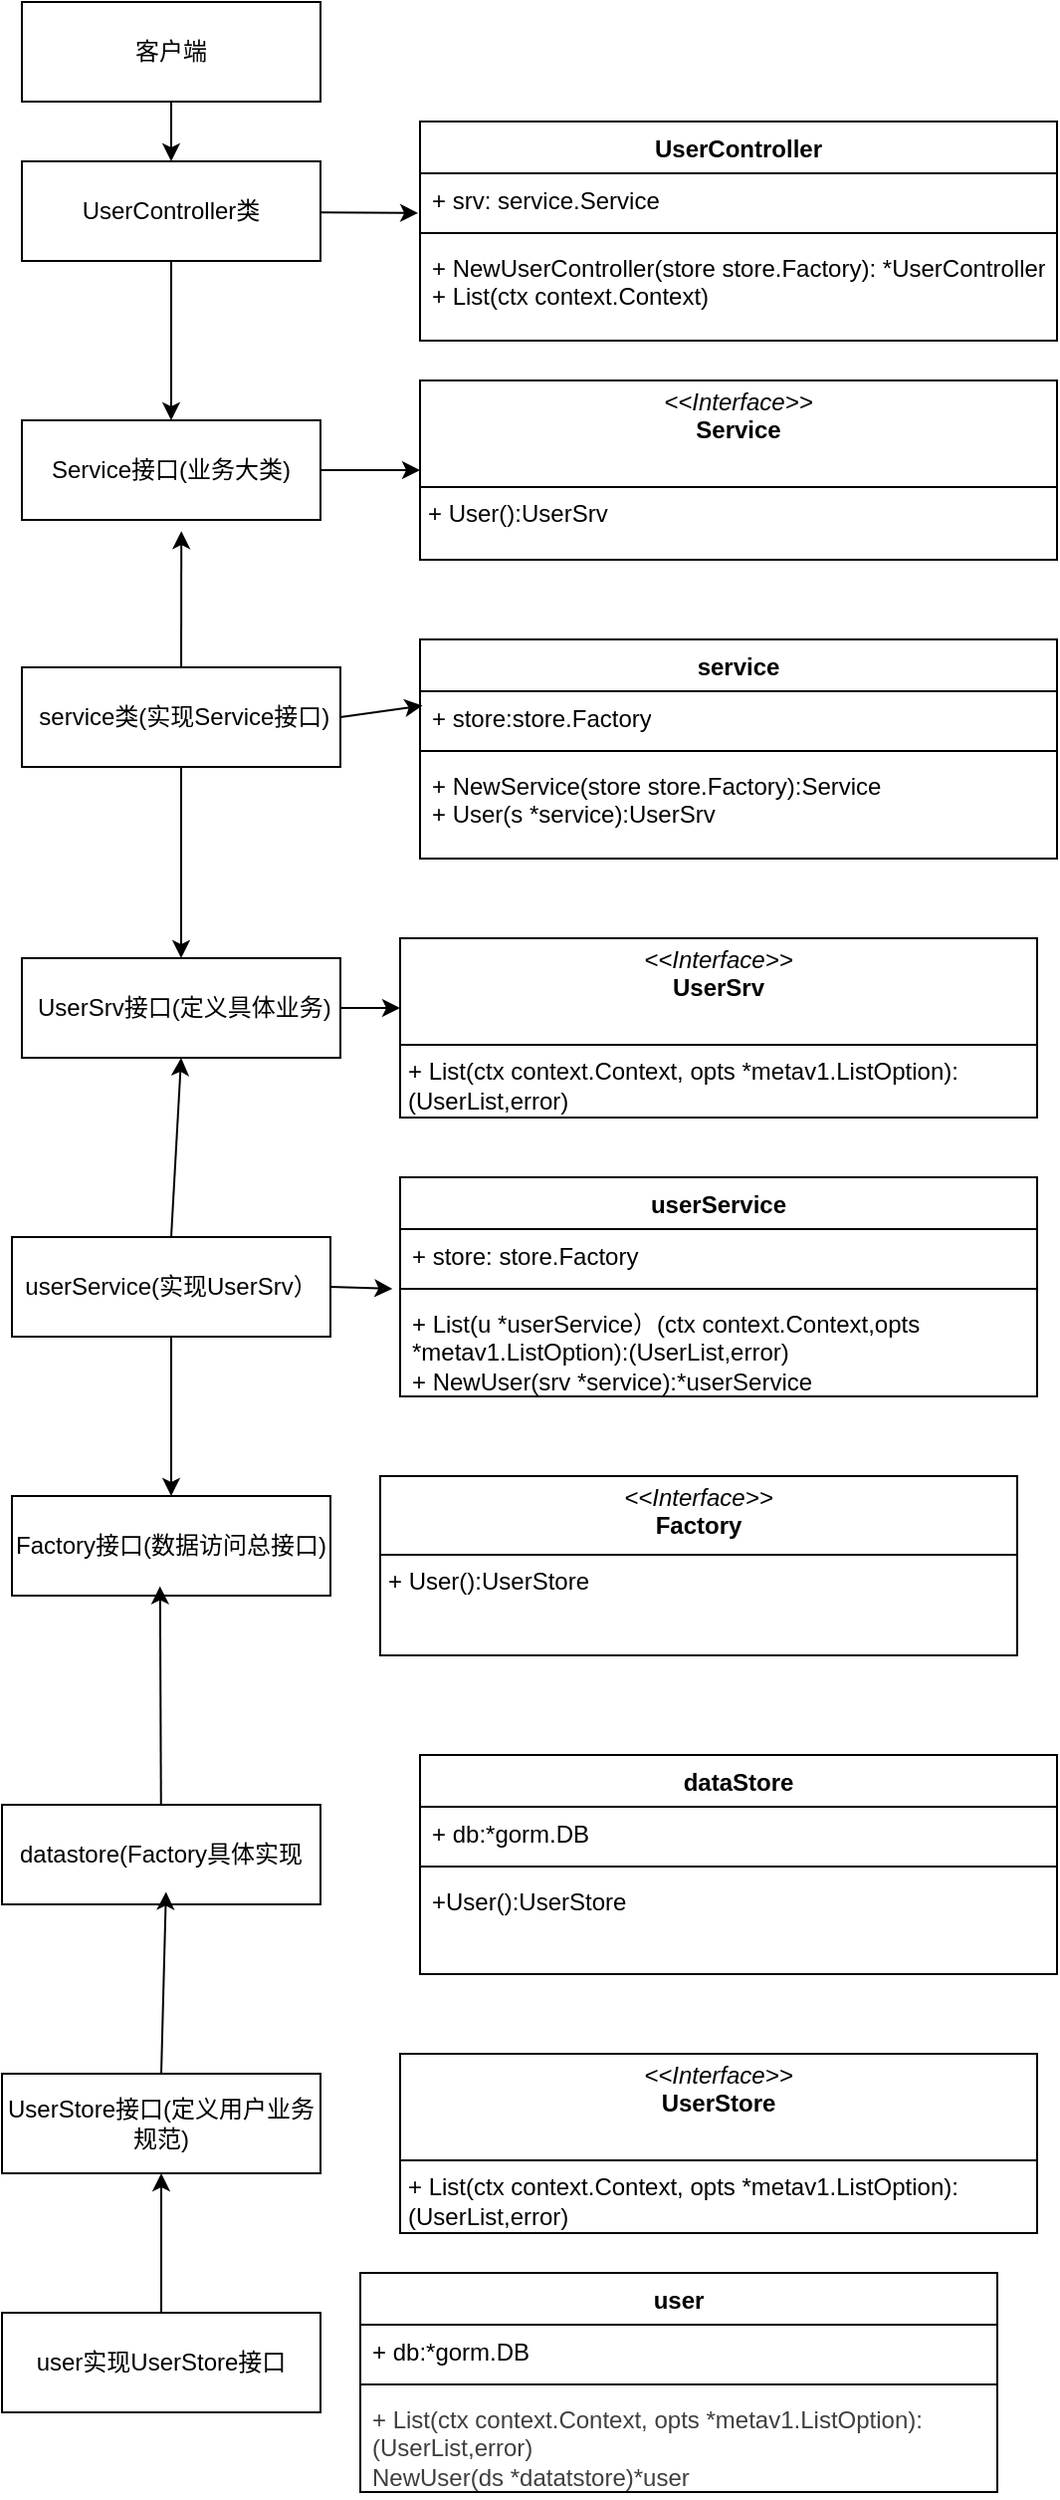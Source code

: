 <mxfile>
    <diagram id="mx85yH-HHNL1EZkZtxiU" name="第 1 页">
        <mxGraphModel dx="481" dy="1513" grid="1" gridSize="10" guides="1" tooltips="1" connect="1" arrows="1" fold="1" page="1" pageScale="1" pageWidth="827" pageHeight="1169" math="0" shadow="0" adaptiveColors="simple">
            <root>
                <mxCell id="0"/>
                <mxCell id="1" parent="0"/>
                <mxCell id="108" style="edgeStyle=none;html=1;exitX=0.5;exitY=1;exitDx=0;exitDy=0;entryX=0.5;entryY=0;entryDx=0;entryDy=0;" edge="1" parent="1" source="100" target="101">
                    <mxGeometry relative="1" as="geometry"/>
                </mxCell>
                <mxCell id="100" value="客户端" style="rounded=0;whiteSpace=wrap;html=1;" vertex="1" parent="1">
                    <mxGeometry x="450" y="-320" width="150" height="50" as="geometry"/>
                </mxCell>
                <mxCell id="112" style="edgeStyle=none;html=1;entryX=0.5;entryY=0;entryDx=0;entryDy=0;" edge="1" parent="1" source="101" target="109">
                    <mxGeometry relative="1" as="geometry"/>
                </mxCell>
                <mxCell id="101" value="UserController类" style="rounded=0;whiteSpace=wrap;html=1;" vertex="1" parent="1">
                    <mxGeometry x="450" y="-240" width="150" height="50" as="geometry"/>
                </mxCell>
                <mxCell id="103" value="UserController" style="swimlane;fontStyle=1;align=center;verticalAlign=top;childLayout=stackLayout;horizontal=1;startSize=26;horizontalStack=0;resizeParent=1;resizeParentMax=0;resizeLast=0;collapsible=1;marginBottom=0;whiteSpace=wrap;html=1;" vertex="1" parent="1">
                    <mxGeometry x="650" y="-260" width="320" height="110" as="geometry"/>
                </mxCell>
                <mxCell id="104" value="+ srv: service.Service" style="text;strokeColor=none;fillColor=none;align=left;verticalAlign=top;spacingLeft=4;spacingRight=4;overflow=hidden;rotatable=0;points=[[0,0.5],[1,0.5]];portConstraint=eastwest;whiteSpace=wrap;html=1;" vertex="1" parent="103">
                    <mxGeometry y="26" width="320" height="26" as="geometry"/>
                </mxCell>
                <mxCell id="105" value="" style="line;strokeWidth=1;fillColor=none;align=left;verticalAlign=middle;spacingTop=-1;spacingLeft=3;spacingRight=3;rotatable=0;labelPosition=right;points=[];portConstraint=eastwest;strokeColor=inherit;" vertex="1" parent="103">
                    <mxGeometry y="52" width="320" height="8" as="geometry"/>
                </mxCell>
                <mxCell id="106" value="+ NewUserController(store store.Factory): *UserController&lt;div&gt;+ List(ctx context.Context)&lt;/div&gt;" style="text;strokeColor=none;fillColor=none;align=left;verticalAlign=top;spacingLeft=4;spacingRight=4;overflow=hidden;rotatable=0;points=[[0,0.5],[1,0.5]];portConstraint=eastwest;whiteSpace=wrap;html=1;" vertex="1" parent="103">
                    <mxGeometry y="60" width="320" height="50" as="geometry"/>
                </mxCell>
                <mxCell id="107" style="edgeStyle=none;html=1;entryX=-0.003;entryY=0.768;entryDx=0;entryDy=0;entryPerimeter=0;" edge="1" parent="1" source="101" target="104">
                    <mxGeometry relative="1" as="geometry"/>
                </mxCell>
                <mxCell id="111" style="edgeStyle=none;html=1;entryX=0;entryY=0.5;entryDx=0;entryDy=0;" edge="1" parent="1" source="109" target="110">
                    <mxGeometry relative="1" as="geometry"/>
                </mxCell>
                <mxCell id="109" value="Service接口(业务大类)" style="rounded=0;whiteSpace=wrap;html=1;" vertex="1" parent="1">
                    <mxGeometry x="450" y="-110" width="150" height="50" as="geometry"/>
                </mxCell>
                <mxCell id="110" value="&lt;p style=&quot;margin:0px;margin-top:4px;text-align:center;&quot;&gt;&lt;i&gt;&amp;lt;&amp;lt;Interface&amp;gt;&amp;gt;&lt;/i&gt;&lt;br&gt;&lt;b&gt;Service&lt;/b&gt;&lt;/p&gt;&lt;p style=&quot;margin:0px;margin-left:4px;&quot;&gt;&lt;br&gt;&lt;/p&gt;&lt;hr size=&quot;1&quot; style=&quot;border-style:solid;&quot;&gt;&lt;p style=&quot;margin:0px;margin-left:4px;&quot;&gt;+ User():UserSrv&lt;br&gt;&lt;/p&gt;" style="verticalAlign=top;align=left;overflow=fill;html=1;whiteSpace=wrap;" vertex="1" parent="1">
                    <mxGeometry x="650" y="-130" width="320" height="90" as="geometry"/>
                </mxCell>
                <mxCell id="123" style="edgeStyle=none;html=1;entryX=0.5;entryY=0;entryDx=0;entryDy=0;" edge="1" parent="1" source="114" target="121">
                    <mxGeometry relative="1" as="geometry"/>
                </mxCell>
                <mxCell id="114" value="&amp;nbsp;service类(实现Service接口)" style="rounded=0;whiteSpace=wrap;html=1;" vertex="1" parent="1">
                    <mxGeometry x="450" y="14" width="160" height="50" as="geometry"/>
                </mxCell>
                <mxCell id="115" style="edgeStyle=none;html=1;entryX=0.534;entryY=1.112;entryDx=0;entryDy=0;entryPerimeter=0;" edge="1" parent="1" source="114" target="109">
                    <mxGeometry relative="1" as="geometry"/>
                </mxCell>
                <mxCell id="116" value="service" style="swimlane;fontStyle=1;align=center;verticalAlign=top;childLayout=stackLayout;horizontal=1;startSize=26;horizontalStack=0;resizeParent=1;resizeParentMax=0;resizeLast=0;collapsible=1;marginBottom=0;whiteSpace=wrap;html=1;" vertex="1" parent="1">
                    <mxGeometry x="650" width="320" height="110" as="geometry"/>
                </mxCell>
                <mxCell id="117" value="+ store:store.Factory" style="text;strokeColor=none;fillColor=none;align=left;verticalAlign=top;spacingLeft=4;spacingRight=4;overflow=hidden;rotatable=0;points=[[0,0.5],[1,0.5]];portConstraint=eastwest;whiteSpace=wrap;html=1;" vertex="1" parent="116">
                    <mxGeometry y="26" width="320" height="26" as="geometry"/>
                </mxCell>
                <mxCell id="118" value="" style="line;strokeWidth=1;fillColor=none;align=left;verticalAlign=middle;spacingTop=-1;spacingLeft=3;spacingRight=3;rotatable=0;labelPosition=right;points=[];portConstraint=eastwest;strokeColor=inherit;" vertex="1" parent="116">
                    <mxGeometry y="52" width="320" height="8" as="geometry"/>
                </mxCell>
                <mxCell id="119" value="+ NewService(store store.Factory):Service&lt;div&gt;+ User(s *service):UserSrv&lt;/div&gt;" style="text;strokeColor=none;fillColor=none;align=left;verticalAlign=top;spacingLeft=4;spacingRight=4;overflow=hidden;rotatable=0;points=[[0,0.5],[1,0.5]];portConstraint=eastwest;whiteSpace=wrap;html=1;" vertex="1" parent="116">
                    <mxGeometry y="60" width="320" height="50" as="geometry"/>
                </mxCell>
                <mxCell id="120" style="edgeStyle=none;html=1;exitX=1;exitY=0.5;exitDx=0;exitDy=0;entryX=0.004;entryY=0.277;entryDx=0;entryDy=0;entryPerimeter=0;" edge="1" parent="1" source="114" target="117">
                    <mxGeometry relative="1" as="geometry"/>
                </mxCell>
                <mxCell id="121" value="&amp;nbsp;UserSrv接口(定义具体业务)" style="rounded=0;whiteSpace=wrap;html=1;" vertex="1" parent="1">
                    <mxGeometry x="450" y="160" width="160" height="50" as="geometry"/>
                </mxCell>
                <mxCell id="122" value="&lt;p style=&quot;margin:0px;margin-top:4px;text-align:center;&quot;&gt;&lt;i&gt;&amp;lt;&amp;lt;Interface&amp;gt;&amp;gt;&lt;/i&gt;&lt;br&gt;&lt;b&gt;UserSrv&lt;/b&gt;&lt;/p&gt;&lt;p style=&quot;margin:0px;margin-left:4px;&quot;&gt;&lt;br&gt;&lt;/p&gt;&lt;hr size=&quot;1&quot; style=&quot;border-style:solid;&quot;&gt;&lt;p style=&quot;margin:0px;margin-left:4px;&quot;&gt;+ List(ctx context.Context, opts *metav1.ListOption):(UserList,error)&lt;br&gt;&lt;/p&gt;" style="verticalAlign=top;align=left;overflow=fill;html=1;whiteSpace=wrap;" vertex="1" parent="1">
                    <mxGeometry x="640" y="150" width="320" height="90" as="geometry"/>
                </mxCell>
                <mxCell id="124" style="edgeStyle=none;html=1;entryX=0;entryY=0.389;entryDx=0;entryDy=0;entryPerimeter=0;" edge="1" parent="1" source="121" target="122">
                    <mxGeometry relative="1" as="geometry"/>
                </mxCell>
                <mxCell id="126" style="edgeStyle=none;html=1;exitX=0.5;exitY=0;exitDx=0;exitDy=0;entryX=0.5;entryY=1;entryDx=0;entryDy=0;" edge="1" parent="1" source="125" target="121">
                    <mxGeometry relative="1" as="geometry"/>
                </mxCell>
                <mxCell id="134" style="edgeStyle=none;html=1;entryX=0.5;entryY=0;entryDx=0;entryDy=0;" edge="1" parent="1" source="125" target="132">
                    <mxGeometry relative="1" as="geometry"/>
                </mxCell>
                <mxCell id="125" value="userService(实现UserSrv）" style="rounded=0;whiteSpace=wrap;html=1;" vertex="1" parent="1">
                    <mxGeometry x="445" y="300" width="160" height="50" as="geometry"/>
                </mxCell>
                <mxCell id="127" value="userService" style="swimlane;fontStyle=1;align=center;verticalAlign=top;childLayout=stackLayout;horizontal=1;startSize=26;horizontalStack=0;resizeParent=1;resizeParentMax=0;resizeLast=0;collapsible=1;marginBottom=0;whiteSpace=wrap;html=1;" vertex="1" parent="1">
                    <mxGeometry x="640" y="270" width="320" height="110" as="geometry"/>
                </mxCell>
                <mxCell id="128" value="+ store: store.Factory" style="text;strokeColor=none;fillColor=none;align=left;verticalAlign=top;spacingLeft=4;spacingRight=4;overflow=hidden;rotatable=0;points=[[0,0.5],[1,0.5]];portConstraint=eastwest;whiteSpace=wrap;html=1;" vertex="1" parent="127">
                    <mxGeometry y="26" width="320" height="26" as="geometry"/>
                </mxCell>
                <mxCell id="129" value="" style="line;strokeWidth=1;fillColor=none;align=left;verticalAlign=middle;spacingTop=-1;spacingLeft=3;spacingRight=3;rotatable=0;labelPosition=right;points=[];portConstraint=eastwest;strokeColor=inherit;" vertex="1" parent="127">
                    <mxGeometry y="52" width="320" height="8" as="geometry"/>
                </mxCell>
                <mxCell id="130" value="+ List(u *userService）(ctx context.Context,opts *metav1.ListOption):(UserList,error)&lt;div&gt;+ NewUser(srv *service):*userService&lt;/div&gt;" style="text;strokeColor=none;fillColor=none;align=left;verticalAlign=top;spacingLeft=4;spacingRight=4;overflow=hidden;rotatable=0;points=[[0,0.5],[1,0.5]];portConstraint=eastwest;whiteSpace=wrap;html=1;" vertex="1" parent="127">
                    <mxGeometry y="60" width="320" height="50" as="geometry"/>
                </mxCell>
                <mxCell id="131" style="edgeStyle=none;html=1;exitX=1;exitY=0.5;exitDx=0;exitDy=0;entryX=-0.012;entryY=-0.081;entryDx=0;entryDy=0;entryPerimeter=0;" edge="1" parent="1" source="125" target="130">
                    <mxGeometry relative="1" as="geometry"/>
                </mxCell>
                <mxCell id="132" value="Factory接口(数据访问总接口)" style="rounded=0;whiteSpace=wrap;html=1;" vertex="1" parent="1">
                    <mxGeometry x="445" y="430" width="160" height="50" as="geometry"/>
                </mxCell>
                <mxCell id="133" value="&lt;p style=&quot;margin:0px;margin-top:4px;text-align:center;&quot;&gt;&lt;i&gt;&amp;lt;&amp;lt;Interface&amp;gt;&amp;gt;&lt;/i&gt;&lt;br&gt;&lt;b&gt;Factory&lt;/b&gt;&lt;/p&gt;&lt;hr size=&quot;1&quot; style=&quot;border-style:solid;&quot;&gt;&lt;p style=&quot;margin:0px;margin-left:4px;&quot;&gt;+ User():UserStore&lt;br&gt;&lt;/p&gt;" style="verticalAlign=top;align=left;overflow=fill;html=1;whiteSpace=wrap;" vertex="1" parent="1">
                    <mxGeometry x="630" y="420" width="320" height="90" as="geometry"/>
                </mxCell>
                <mxCell id="135" value="datastore(Factory具体实现" style="rounded=0;whiteSpace=wrap;html=1;" vertex="1" parent="1">
                    <mxGeometry x="440" y="585" width="160" height="50" as="geometry"/>
                </mxCell>
                <mxCell id="136" style="edgeStyle=none;html=1;entryX=0.465;entryY=0.906;entryDx=0;entryDy=0;entryPerimeter=0;" edge="1" parent="1" source="135" target="132">
                    <mxGeometry relative="1" as="geometry"/>
                </mxCell>
                <mxCell id="137" value="dataStore" style="swimlane;fontStyle=1;align=center;verticalAlign=top;childLayout=stackLayout;horizontal=1;startSize=26;horizontalStack=0;resizeParent=1;resizeParentMax=0;resizeLast=0;collapsible=1;marginBottom=0;whiteSpace=wrap;html=1;" vertex="1" parent="1">
                    <mxGeometry x="650" y="560" width="320" height="110" as="geometry"/>
                </mxCell>
                <mxCell id="138" value="+ db:*gorm.DB" style="text;strokeColor=none;fillColor=none;align=left;verticalAlign=top;spacingLeft=4;spacingRight=4;overflow=hidden;rotatable=0;points=[[0,0.5],[1,0.5]];portConstraint=eastwest;whiteSpace=wrap;html=1;" vertex="1" parent="137">
                    <mxGeometry y="26" width="320" height="26" as="geometry"/>
                </mxCell>
                <mxCell id="139" value="" style="line;strokeWidth=1;fillColor=none;align=left;verticalAlign=middle;spacingTop=-1;spacingLeft=3;spacingRight=3;rotatable=0;labelPosition=right;points=[];portConstraint=eastwest;strokeColor=inherit;" vertex="1" parent="137">
                    <mxGeometry y="52" width="320" height="8" as="geometry"/>
                </mxCell>
                <mxCell id="140" value="+User():UserStore&lt;div&gt;&lt;br&gt;&lt;/div&gt;" style="text;strokeColor=none;fillColor=none;align=left;verticalAlign=top;spacingLeft=4;spacingRight=4;overflow=hidden;rotatable=0;points=[[0,0.5],[1,0.5]];portConstraint=eastwest;whiteSpace=wrap;html=1;" vertex="1" parent="137">
                    <mxGeometry y="60" width="320" height="50" as="geometry"/>
                </mxCell>
                <mxCell id="141" value="UserStore接口(定义用户业务规范)" style="rounded=0;whiteSpace=wrap;html=1;" vertex="1" parent="1">
                    <mxGeometry x="440" y="720" width="160" height="50" as="geometry"/>
                </mxCell>
                <mxCell id="146" value="&lt;p style=&quot;margin:0px;margin-top:4px;text-align:center;&quot;&gt;&lt;i&gt;&amp;lt;&amp;lt;Interface&amp;gt;&amp;gt;&lt;/i&gt;&lt;br&gt;&lt;b&gt;UserStore&lt;/b&gt;&lt;/p&gt;&lt;p style=&quot;margin:0px;margin-left:4px;&quot;&gt;&lt;br&gt;&lt;/p&gt;&lt;hr size=&quot;1&quot; style=&quot;border-style:solid;&quot;&gt;&lt;p style=&quot;margin:0px;margin-left:4px;&quot;&gt;+ List(ctx context.Context, opts *metav1.ListOption):(UserList,error)&lt;br&gt;&lt;/p&gt;" style="verticalAlign=top;align=left;overflow=fill;html=1;whiteSpace=wrap;" vertex="1" parent="1">
                    <mxGeometry x="640" y="710" width="320" height="90" as="geometry"/>
                </mxCell>
                <mxCell id="147" style="edgeStyle=none;html=1;exitX=0.5;exitY=0;exitDx=0;exitDy=0;entryX=0.515;entryY=0.874;entryDx=0;entryDy=0;entryPerimeter=0;" edge="1" parent="1" source="141" target="135">
                    <mxGeometry relative="1" as="geometry"/>
                </mxCell>
                <mxCell id="153" style="edgeStyle=none;html=1;entryX=0.5;entryY=1;entryDx=0;entryDy=0;" edge="1" parent="1" source="148" target="141">
                    <mxGeometry relative="1" as="geometry"/>
                </mxCell>
                <mxCell id="148" value="user实现UserStore接口" style="rounded=0;whiteSpace=wrap;html=1;" vertex="1" parent="1">
                    <mxGeometry x="440" y="840" width="160" height="50" as="geometry"/>
                </mxCell>
                <mxCell id="149" value="user" style="swimlane;fontStyle=1;align=center;verticalAlign=top;childLayout=stackLayout;horizontal=1;startSize=26;horizontalStack=0;resizeParent=1;resizeParentMax=0;resizeLast=0;collapsible=1;marginBottom=0;whiteSpace=wrap;html=1;" vertex="1" parent="1">
                    <mxGeometry x="620" y="820" width="320" height="110" as="geometry"/>
                </mxCell>
                <mxCell id="150" value="+ db:*gorm.DB" style="text;strokeColor=none;fillColor=none;align=left;verticalAlign=top;spacingLeft=4;spacingRight=4;overflow=hidden;rotatable=0;points=[[0,0.5],[1,0.5]];portConstraint=eastwest;whiteSpace=wrap;html=1;" vertex="1" parent="149">
                    <mxGeometry y="26" width="320" height="26" as="geometry"/>
                </mxCell>
                <mxCell id="151" value="" style="line;strokeWidth=1;fillColor=none;align=left;verticalAlign=middle;spacingTop=-1;spacingLeft=3;spacingRight=3;rotatable=0;labelPosition=right;points=[];portConstraint=eastwest;strokeColor=inherit;" vertex="1" parent="149">
                    <mxGeometry y="52" width="320" height="8" as="geometry"/>
                </mxCell>
                <mxCell id="152" value="&lt;div&gt;&lt;div&gt;&lt;span style=&quot;color: rgb(63, 63, 63);&quot;&gt;+ List(ctx context.Context, opts *metav1.ListOption):(UserList,error)&lt;/span&gt;&lt;/div&gt;&lt;/div&gt;&lt;div&gt;&lt;span style=&quot;color: rgb(63, 63, 63);&quot;&gt;NewUser(ds *datatstore)*user&lt;/span&gt;&lt;/div&gt;" style="text;strokeColor=none;fillColor=none;align=left;verticalAlign=top;spacingLeft=4;spacingRight=4;overflow=hidden;rotatable=0;points=[[0,0.5],[1,0.5]];portConstraint=eastwest;whiteSpace=wrap;html=1;" vertex="1" parent="149">
                    <mxGeometry y="60" width="320" height="50" as="geometry"/>
                </mxCell>
            </root>
        </mxGraphModel>
    </diagram>
</mxfile>